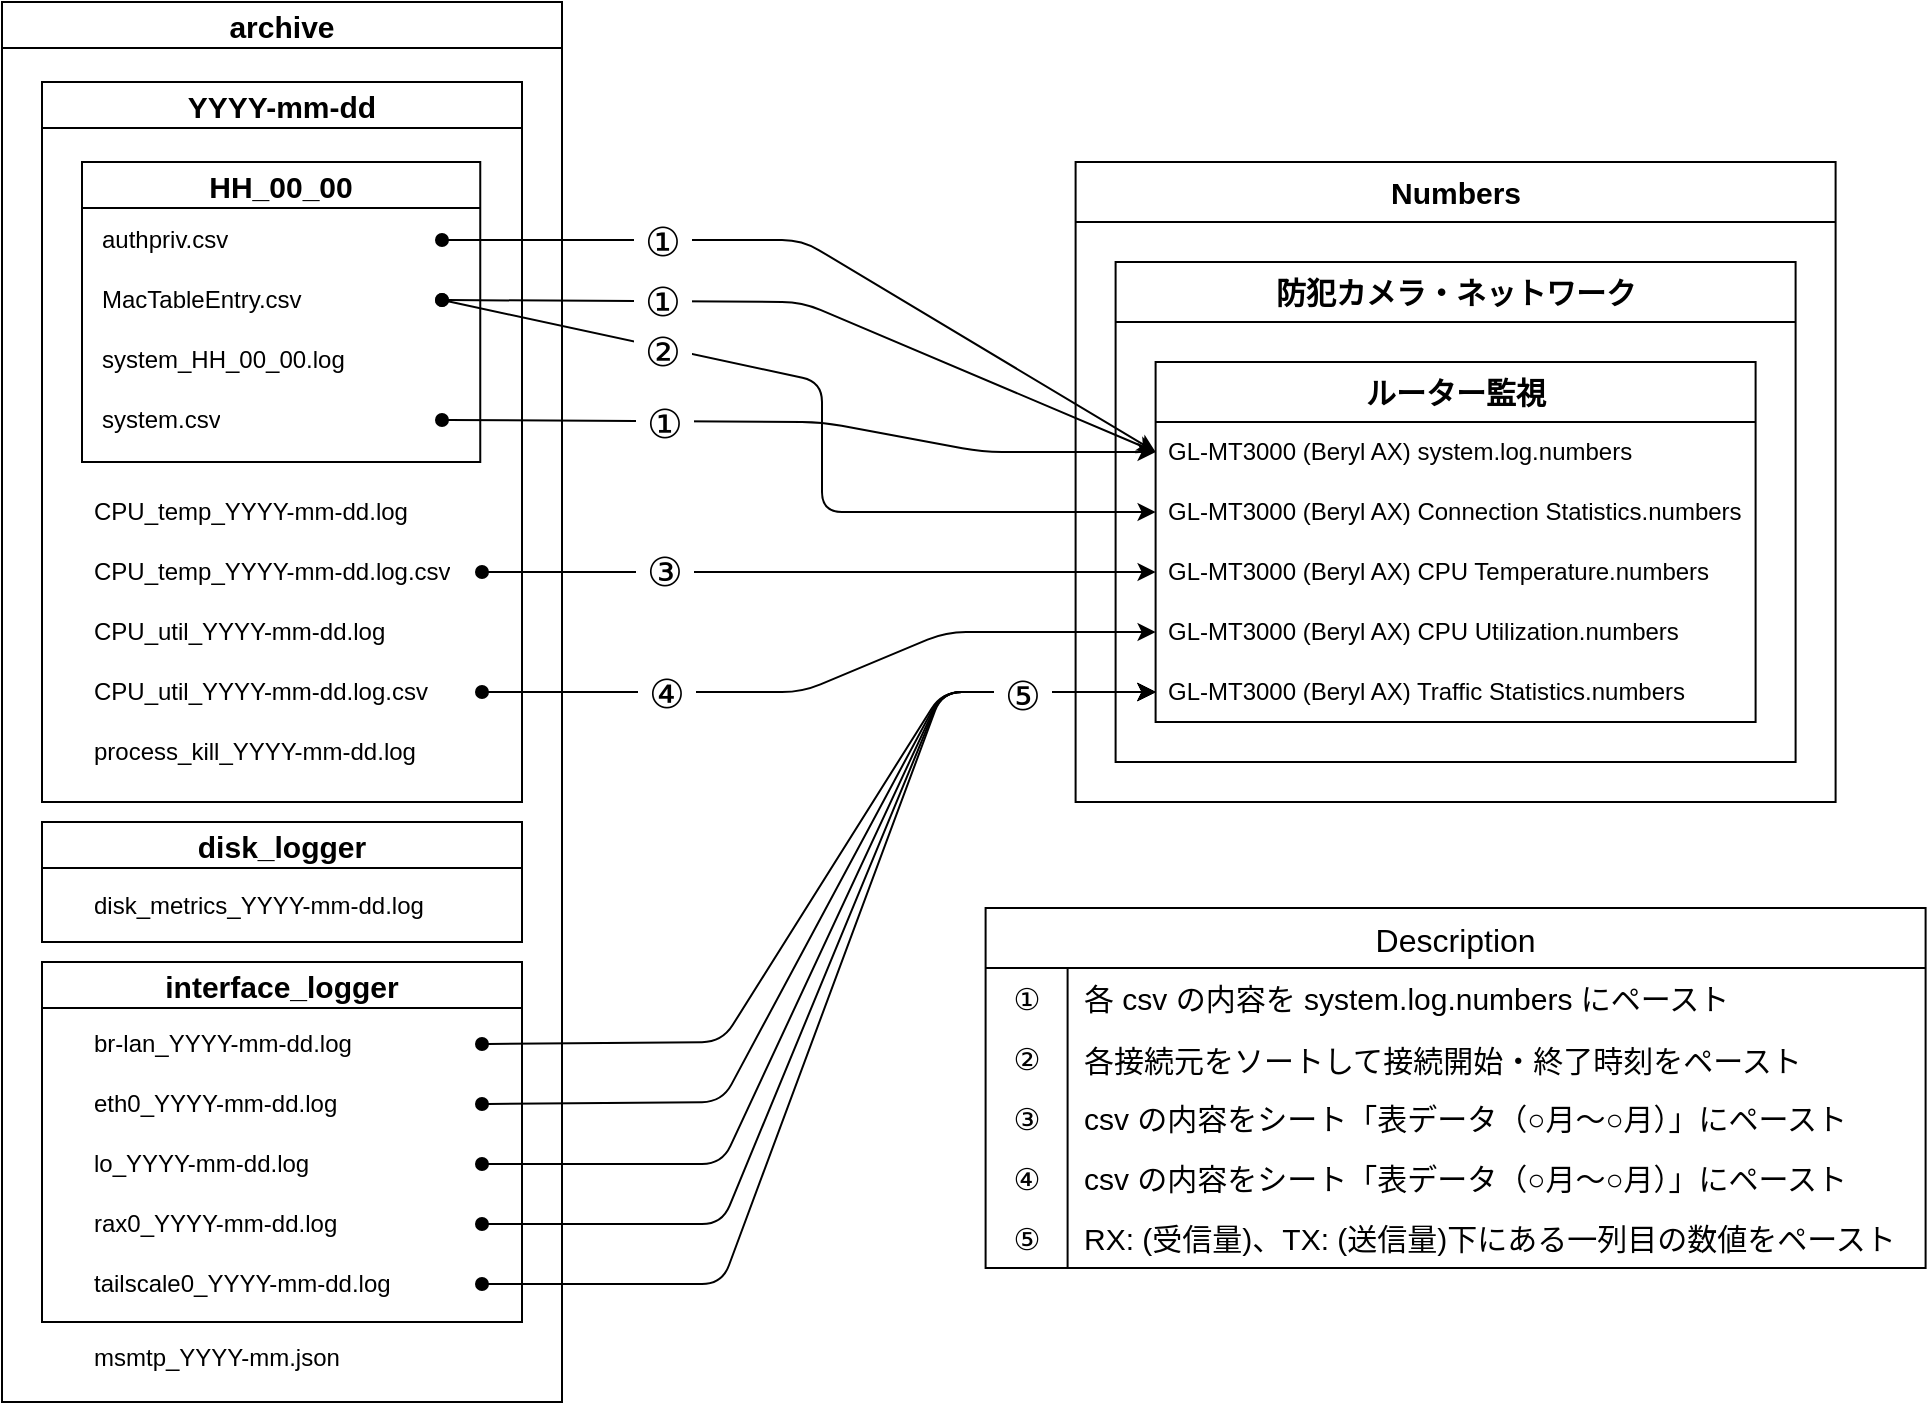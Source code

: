 <mxfile version="24.8.3">
  <diagram name="ページ1" id="POTG8XySrepqZoLcC0DG">
    <mxGraphModel dx="5320" dy="2491" grid="1" gridSize="10" guides="1" tooltips="1" connect="1" arrows="1" fold="1" page="1" pageScale="1" pageWidth="827" pageHeight="1169" math="0" shadow="0">
      <root>
        <mxCell id="0" />
        <mxCell id="1" parent="0" />
        <mxCell id="_yV6Y9GvnwlzQ7EZrmGs-73" value="" style="group;movable=1;resizable=1;rotatable=1;deletable=1;editable=1;locked=0;connectable=1;" parent="1" vertex="1" connectable="0">
          <mxGeometry x="-720" y="240" width="200" height="150" as="geometry" />
        </mxCell>
        <mxCell id="_yV6Y9GvnwlzQ7EZrmGs-74" value="&lt;span style=&quot;font-size: 15px;&quot;&gt;HH_00_00&lt;/span&gt;" style="swimlane;whiteSpace=wrap;html=1;movable=1;resizable=1;rotatable=1;deletable=1;editable=1;locked=0;connectable=1;container=0;" parent="_yV6Y9GvnwlzQ7EZrmGs-73" vertex="1">
          <mxGeometry width="199.13" height="150" as="geometry" />
        </mxCell>
        <UserObject label="authpriv.csv" id="_yV6Y9GvnwlzQ7EZrmGs-80">
          <mxCell style="text;strokeColor=none;fillColor=none;align=left;verticalAlign=middle;spacingLeft=4;spacingRight=4;overflow=hidden;points=[[0,0.5],[1,0.5]];portConstraint=eastwest;rotatable=1;whiteSpace=wrap;html=1;movable=1;resizable=1;deletable=1;editable=1;locked=0;connectable=1;" parent="_yV6Y9GvnwlzQ7EZrmGs-73" vertex="1">
            <mxGeometry x="4" y="24" width="176" height="30" as="geometry" />
          </mxCell>
        </UserObject>
        <UserObject label="MacTableEntry.csv" id="_yV6Y9GvnwlzQ7EZrmGs-81">
          <mxCell style="text;strokeColor=none;fillColor=none;align=left;verticalAlign=middle;spacingLeft=4;spacingRight=4;overflow=hidden;points=[[0,0.5],[1,0.5]];portConstraint=eastwest;rotatable=1;whiteSpace=wrap;html=1;movable=1;resizable=1;deletable=1;editable=1;locked=0;connectable=1;" parent="_yV6Y9GvnwlzQ7EZrmGs-73" vertex="1">
            <mxGeometry x="4" y="54" width="176" height="30" as="geometry" />
          </mxCell>
        </UserObject>
        <UserObject label="system_HH_00_00.log" id="_yV6Y9GvnwlzQ7EZrmGs-82">
          <mxCell style="text;strokeColor=none;fillColor=none;align=left;verticalAlign=middle;spacingLeft=4;spacingRight=4;overflow=hidden;points=[[0,0.5],[1,0.5]];portConstraint=eastwest;rotatable=1;whiteSpace=wrap;html=1;movable=1;resizable=1;deletable=1;editable=1;locked=0;connectable=1;" parent="_yV6Y9GvnwlzQ7EZrmGs-73" vertex="1">
            <mxGeometry x="4" y="84" width="176" height="30" as="geometry" />
          </mxCell>
        </UserObject>
        <UserObject label="system.csv" id="_yV6Y9GvnwlzQ7EZrmGs-84">
          <mxCell style="text;strokeColor=none;fillColor=none;align=left;verticalAlign=middle;spacingLeft=4;spacingRight=4;overflow=hidden;points=[[0,0.5],[1,0.5]];portConstraint=eastwest;rotatable=1;whiteSpace=wrap;html=1;movable=1;resizable=1;deletable=1;editable=1;locked=0;connectable=1;" parent="_yV6Y9GvnwlzQ7EZrmGs-73" vertex="1">
            <mxGeometry x="4" y="114" width="176" height="30" as="geometry" />
          </mxCell>
        </UserObject>
        <mxCell id="_yV6Y9GvnwlzQ7EZrmGs-72" value="&lt;span style=&quot;font-size: 15px;&quot;&gt;YYYY-mm-dd&lt;/span&gt;" style="swimlane;whiteSpace=wrap;html=1;movable=1;resizable=1;rotatable=1;deletable=1;editable=1;locked=0;connectable=1;" parent="1" vertex="1">
          <mxGeometry x="-740" y="200" width="240" height="360" as="geometry" />
        </mxCell>
        <UserObject label="process_kill_YYYY-mm-dd.log" id="_yV6Y9GvnwlzQ7EZrmGs-79">
          <mxCell style="text;strokeColor=none;fillColor=none;align=left;verticalAlign=middle;spacingLeft=4;spacingRight=4;overflow=hidden;points=[[0,0.5],[1,0.5]];portConstraint=eastwest;rotatable=1;whiteSpace=wrap;html=1;movable=1;resizable=1;deletable=1;editable=1;locked=0;connectable=1;" parent="1" vertex="1">
            <mxGeometry x="-720" y="520" width="200" height="30" as="geometry" />
          </mxCell>
        </UserObject>
        <UserObject label="CPU_util_YYYY-mm-dd.log.csv" id="_yV6Y9GvnwlzQ7EZrmGs-77">
          <mxCell style="text;strokeColor=none;fillColor=none;align=left;verticalAlign=middle;spacingLeft=4;spacingRight=4;overflow=hidden;points=[[0,0.5],[1,0.5]];portConstraint=eastwest;rotatable=1;whiteSpace=wrap;html=1;movable=1;resizable=1;deletable=1;editable=1;locked=0;connectable=1;" parent="1" vertex="1">
            <mxGeometry x="-720" y="490" width="200" height="30" as="geometry" />
          </mxCell>
        </UserObject>
        <UserObject label="CPU_util_YYYY-mm-dd.log" id="_yV6Y9GvnwlzQ7EZrmGs-76">
          <mxCell style="text;strokeColor=none;fillColor=none;align=left;verticalAlign=middle;spacingLeft=4;spacingRight=4;overflow=hidden;points=[[0,0.5],[1,0.5]];portConstraint=eastwest;rotatable=1;whiteSpace=wrap;html=1;movable=1;resizable=1;deletable=1;editable=1;locked=0;connectable=1;" parent="1" vertex="1">
            <mxGeometry x="-720" y="460" width="200" height="30" as="geometry" />
          </mxCell>
        </UserObject>
        <UserObject label="CPU_temp_YYYY-mm-dd.log.csv" id="_yV6Y9GvnwlzQ7EZrmGs-75">
          <mxCell style="text;strokeColor=none;fillColor=none;align=left;verticalAlign=middle;spacingLeft=4;spacingRight=4;overflow=hidden;points=[[0,0.5],[1,0.5]];portConstraint=eastwest;rotatable=1;whiteSpace=wrap;html=1;movable=1;resizable=1;deletable=1;editable=1;locked=0;connectable=1;" parent="1" vertex="1">
            <mxGeometry x="-720" y="430" width="200" height="30" as="geometry" />
          </mxCell>
        </UserObject>
        <UserObject label="CPU_temp_YYYY-mm-dd.log" id="_yV6Y9GvnwlzQ7EZrmGs-62">
          <mxCell style="text;strokeColor=none;fillColor=none;align=left;verticalAlign=middle;spacingLeft=4;spacingRight=4;overflow=hidden;points=[[0,0.5],[1,0.5]];portConstraint=eastwest;rotatable=1;whiteSpace=wrap;html=1;movable=1;resizable=1;deletable=1;editable=1;locked=0;connectable=1;" parent="1" vertex="1">
            <mxGeometry x="-720" y="400" width="200" height="30" as="geometry" />
          </mxCell>
        </UserObject>
        <mxCell id="_yV6Y9GvnwlzQ7EZrmGs-56" value="&lt;font style=&quot;font-size: 15px;&quot;&gt;archive&lt;/font&gt;" style="swimlane;whiteSpace=wrap;html=1;container=0;movable=1;resizable=1;rotatable=1;deletable=1;editable=1;locked=0;connectable=1;" parent="1" vertex="1">
          <mxGeometry x="-760" y="160" width="280" height="700" as="geometry" />
        </mxCell>
        <mxCell id="_yV6Y9GvnwlzQ7EZrmGs-89" value="&lt;span style=&quot;font-size: 15px;&quot;&gt;disk_logger&lt;/span&gt;" style="swimlane;whiteSpace=wrap;html=1;container=0;movable=1;resizable=1;rotatable=1;deletable=1;editable=1;locked=0;connectable=1;" parent="1" vertex="1">
          <mxGeometry x="-740" y="570" width="240" height="60" as="geometry" />
        </mxCell>
        <UserObject label="disk_metrics_YYYY-mm-dd.log" id="_yV6Y9GvnwlzQ7EZrmGs-94">
          <mxCell style="text;strokeColor=none;fillColor=none;align=left;verticalAlign=middle;spacingLeft=4;spacingRight=4;overflow=hidden;points=[[0,0.5],[1,0.5]];portConstraint=eastwest;rotatable=1;whiteSpace=wrap;html=1;movable=1;resizable=1;deletable=1;editable=1;locked=0;connectable=1;" parent="1" vertex="1">
            <mxGeometry x="-720" y="597" width="200" height="30" as="geometry" />
          </mxCell>
        </UserObject>
        <mxCell id="_yV6Y9GvnwlzQ7EZrmGs-96" value="&lt;span style=&quot;font-size: 15px;&quot;&gt;interface_logger&lt;/span&gt;" style="swimlane;whiteSpace=wrap;html=1;container=0;movable=1;resizable=1;rotatable=1;deletable=1;editable=1;locked=0;connectable=1;" parent="1" vertex="1">
          <mxGeometry x="-740" y="640" width="240" height="180" as="geometry" />
        </mxCell>
        <UserObject label="br-lan_YYYY-mm-dd.log" id="_yV6Y9GvnwlzQ7EZrmGs-97">
          <mxCell style="text;strokeColor=none;fillColor=none;align=left;verticalAlign=middle;spacingLeft=4;spacingRight=4;overflow=hidden;points=[[0,0.5],[1,0.5]];portConstraint=eastwest;rotatable=1;whiteSpace=wrap;html=1;container=0;movable=1;resizable=1;deletable=1;editable=1;locked=0;connectable=1;" parent="1" vertex="1">
            <mxGeometry x="-720" y="666" width="200" height="30" as="geometry" />
          </mxCell>
        </UserObject>
        <UserObject label="eth0_YYYY-mm-dd.log" id="_yV6Y9GvnwlzQ7EZrmGs-98">
          <mxCell style="text;strokeColor=none;fillColor=none;align=left;verticalAlign=middle;spacingLeft=4;spacingRight=4;overflow=hidden;points=[[0,0.5],[1,0.5]];portConstraint=eastwest;rotatable=1;whiteSpace=wrap;html=1;container=0;movable=1;resizable=1;deletable=1;editable=1;locked=0;connectable=1;" parent="1" vertex="1">
            <mxGeometry x="-720" y="696" width="200" height="30" as="geometry" />
          </mxCell>
        </UserObject>
        <UserObject label="lo_YYYY-mm-dd.log" id="_yV6Y9GvnwlzQ7EZrmGs-99">
          <mxCell style="text;strokeColor=none;fillColor=none;align=left;verticalAlign=middle;spacingLeft=4;spacingRight=4;overflow=hidden;points=[[0,0.5],[1,0.5]];portConstraint=eastwest;rotatable=1;whiteSpace=wrap;html=1;container=0;movable=1;resizable=1;deletable=1;editable=1;locked=0;connectable=1;" parent="1" vertex="1">
            <mxGeometry x="-720" y="726" width="200" height="30" as="geometry" />
          </mxCell>
        </UserObject>
        <UserObject label="rax0_YYYY-mm-dd.log" id="_yV6Y9GvnwlzQ7EZrmGs-100">
          <mxCell style="text;strokeColor=none;fillColor=none;align=left;verticalAlign=middle;spacingLeft=4;spacingRight=4;overflow=hidden;points=[[0,0.5],[1,0.5]];portConstraint=eastwest;rotatable=1;whiteSpace=wrap;html=1;container=0;movable=1;resizable=1;deletable=1;editable=1;locked=0;connectable=1;" parent="1" vertex="1">
            <mxGeometry x="-720" y="756" width="200" height="30" as="geometry" />
          </mxCell>
        </UserObject>
        <UserObject label="tailscale0_YYYY-mm-dd.log" id="_yV6Y9GvnwlzQ7EZrmGs-101">
          <mxCell style="text;strokeColor=none;fillColor=none;align=left;verticalAlign=middle;spacingLeft=4;spacingRight=4;overflow=hidden;points=[[0,0.5],[1,0.5]];portConstraint=eastwest;rotatable=1;whiteSpace=wrap;html=1;container=0;movable=1;resizable=1;deletable=1;editable=1;locked=0;connectable=1;" parent="1" vertex="1">
            <mxGeometry x="-720" y="786" width="200" height="30" as="geometry" />
          </mxCell>
        </UserObject>
        <UserObject label="msmtp_YYYY-mm.json" id="_yV6Y9GvnwlzQ7EZrmGs-102">
          <mxCell style="text;strokeColor=none;fillColor=none;align=left;verticalAlign=middle;spacingLeft=4;spacingRight=4;overflow=hidden;points=[[0,0.5],[1,0.5]];portConstraint=eastwest;rotatable=1;whiteSpace=wrap;html=1;movable=1;resizable=1;deletable=1;editable=1;locked=0;connectable=1;" parent="1" vertex="1">
            <mxGeometry x="-720" y="823" width="200" height="30" as="geometry" />
          </mxCell>
        </UserObject>
        <mxCell id="HLHCXN7Uvu8sfQoYptTu-39" value="" style="group;fillColor=default;" parent="1" vertex="1" connectable="0">
          <mxGeometry x="-223.2" y="240" width="380" height="320" as="geometry" />
        </mxCell>
        <mxCell id="HLHCXN7Uvu8sfQoYptTu-16" value="&lt;font style=&quot;font-size: 15px;&quot;&gt;Numbers&lt;/font&gt;" style="swimlane;whiteSpace=wrap;html=1;container=0;startSize=30;" parent="HLHCXN7Uvu8sfQoYptTu-39" vertex="1">
          <mxGeometry width="380" height="320" as="geometry" />
        </mxCell>
        <mxCell id="HLHCXN7Uvu8sfQoYptTu-38" value="" style="group;fillColor=default;" parent="HLHCXN7Uvu8sfQoYptTu-39" vertex="1" connectable="0">
          <mxGeometry x="20" y="50" width="340" height="250" as="geometry" />
        </mxCell>
        <mxCell id="HLHCXN7Uvu8sfQoYptTu-21" value="&lt;font style=&quot;font-size: 15px;&quot;&gt;防犯カメラ・ネットワーク&lt;/font&gt;" style="swimlane;whiteSpace=wrap;html=1;container=0;startSize=30;" parent="HLHCXN7Uvu8sfQoYptTu-38" vertex="1">
          <mxGeometry width="340" height="250" as="geometry" />
        </mxCell>
        <mxCell id="HLHCXN7Uvu8sfQoYptTu-37" value="" style="group;fillColor=default;container=0;" parent="HLHCXN7Uvu8sfQoYptTu-38" vertex="1" connectable="0">
          <mxGeometry x="20" y="50" width="300" height="180" as="geometry" />
        </mxCell>
        <mxCell id="HLHCXN7Uvu8sfQoYptTu-11" value="&lt;span style=&quot;font-size: 15px;&quot;&gt;ルーター監視&lt;/span&gt;" style="swimlane;fontStyle=1;childLayout=stackLayout;horizontal=1;startSize=30;horizontalStack=0;resizeParent=1;resizeParentMax=0;resizeLast=0;collapsible=1;marginBottom=0;whiteSpace=wrap;html=1;container=0;" parent="HLHCXN7Uvu8sfQoYptTu-38" vertex="1">
          <mxGeometry x="20" y="50" width="300" height="180" as="geometry" />
        </mxCell>
        <mxCell id="HLHCXN7Uvu8sfQoYptTu-13" value="GL-MT3000 (Beryl AX) system.log.numbers" style="text;strokeColor=none;fillColor=none;align=left;verticalAlign=middle;spacingLeft=4;spacingRight=4;overflow=hidden;points=[[0,0.5],[1,0.5]];portConstraint=eastwest;rotatable=0;whiteSpace=wrap;html=1;" parent="HLHCXN7Uvu8sfQoYptTu-38" vertex="1">
          <mxGeometry x="20" y="80" width="300" height="30" as="geometry" />
        </mxCell>
        <UserObject label="GL-MT3000 (Beryl AX) CPU Temperature.numbers" id="HLHCXN7Uvu8sfQoYptTu-15">
          <mxCell style="text;strokeColor=none;fillColor=none;align=left;verticalAlign=middle;spacingLeft=4;spacingRight=4;overflow=hidden;points=[[0,0.5],[1,0.5]];portConstraint=eastwest;rotatable=0;whiteSpace=wrap;html=1;" parent="HLHCXN7Uvu8sfQoYptTu-38" vertex="1">
            <mxGeometry x="20" y="140" width="300" height="30" as="geometry" />
          </mxCell>
        </UserObject>
        <mxCell id="HLHCXN7Uvu8sfQoYptTu-14" value="GL-MT3000 (Beryl AX) CPU Utilization.numbers" style="text;strokeColor=none;fillColor=none;align=left;verticalAlign=middle;spacingLeft=4;spacingRight=4;overflow=hidden;points=[[0,0.5],[1,0.5]];portConstraint=eastwest;rotatable=0;whiteSpace=wrap;html=1;" parent="HLHCXN7Uvu8sfQoYptTu-38" vertex="1">
          <mxGeometry x="20" y="170" width="300" height="30" as="geometry" />
        </mxCell>
        <UserObject label="GL-MT3000 (Beryl AX) Traffic Statistics.numbers" id="HLHCXN7Uvu8sfQoYptTu-12">
          <mxCell style="text;strokeColor=none;fillColor=none;align=left;verticalAlign=middle;spacingLeft=4;spacingRight=4;overflow=hidden;points=[[0,0.5],[1,0.5]];portConstraint=eastwest;rotatable=0;whiteSpace=wrap;html=1;" parent="HLHCXN7Uvu8sfQoYptTu-38" vertex="1">
            <mxGeometry x="20" y="200" width="300" height="30" as="geometry" />
          </mxCell>
        </UserObject>
        <mxCell id="HLHCXN7Uvu8sfQoYptTu-23" value="GL-MT3000 (Beryl AX) Connection Statistics.numbers" style="text;strokeColor=none;fillColor=none;align=left;verticalAlign=middle;spacingLeft=4;spacingRight=4;overflow=hidden;points=[[0,0.5],[1,0.5]];portConstraint=eastwest;rotatable=0;whiteSpace=wrap;html=1;" parent="HLHCXN7Uvu8sfQoYptTu-38" vertex="1">
          <mxGeometry x="20" y="110" width="300" height="30" as="geometry" />
        </mxCell>
        <mxCell id="_yV6Y9GvnwlzQ7EZrmGs-142" value="" style="endArrow=classic;html=1;rounded=1;curved=0;entryX=0;entryY=0.5;entryDx=0;entryDy=0;startArrow=oval;startFill=1;exitX=1;exitY=0.5;exitDx=0;exitDy=0;" parent="1" source="_yV6Y9GvnwlzQ7EZrmGs-97" target="HLHCXN7Uvu8sfQoYptTu-12" edge="1">
          <mxGeometry width="50" height="50" relative="1" as="geometry">
            <mxPoint x="-194" y="617.075" as="sourcePoint" />
            <mxPoint x="-184" y="603" as="targetPoint" />
            <Array as="points">
              <mxPoint x="-400" y="680" />
              <mxPoint x="-290" y="505" />
            </Array>
          </mxGeometry>
        </mxCell>
        <mxCell id="HLHCXN7Uvu8sfQoYptTu-24" value="" style="endArrow=classic;html=1;rounded=1;curved=0;startArrow=oval;startFill=1;exitX=1;exitY=0.5;exitDx=0;exitDy=0;entryX=0;entryY=0.5;entryDx=0;entryDy=0;" parent="1" source="_yV6Y9GvnwlzQ7EZrmGs-98" target="HLHCXN7Uvu8sfQoYptTu-12" edge="1">
          <mxGeometry width="50" height="50" relative="1" as="geometry">
            <mxPoint x="-510" y="691" as="sourcePoint" />
            <mxPoint x="-340" y="1048" as="targetPoint" />
            <Array as="points">
              <mxPoint x="-400" y="710" />
              <mxPoint x="-290" y="505" />
            </Array>
          </mxGeometry>
        </mxCell>
        <mxCell id="HLHCXN7Uvu8sfQoYptTu-25" value="" style="endArrow=classic;html=1;rounded=1;curved=0;startArrow=oval;startFill=1;exitX=1;exitY=0.5;exitDx=0;exitDy=0;entryX=0;entryY=0.5;entryDx=0;entryDy=0;" parent="1" source="_yV6Y9GvnwlzQ7EZrmGs-99" target="HLHCXN7Uvu8sfQoYptTu-12" edge="1">
          <mxGeometry width="50" height="50" relative="1" as="geometry">
            <mxPoint x="-500" y="701" as="sourcePoint" />
            <mxPoint x="-340" y="1050" as="targetPoint" />
            <Array as="points">
              <mxPoint x="-400" y="741" />
              <mxPoint x="-290" y="505" />
            </Array>
          </mxGeometry>
        </mxCell>
        <mxCell id="HLHCXN7Uvu8sfQoYptTu-26" value="" style="endArrow=classic;html=1;rounded=1;curved=0;startArrow=oval;startFill=1;exitX=1;exitY=0.5;exitDx=0;exitDy=0;entryX=0;entryY=0.5;entryDx=0;entryDy=0;" parent="1" source="_yV6Y9GvnwlzQ7EZrmGs-100" target="HLHCXN7Uvu8sfQoYptTu-12" edge="1">
          <mxGeometry width="50" height="50" relative="1" as="geometry">
            <mxPoint x="-490" y="711" as="sourcePoint" />
            <mxPoint x="-350" y="1070" as="targetPoint" />
            <Array as="points">
              <mxPoint x="-400" y="771" />
              <mxPoint x="-290" y="505" />
            </Array>
          </mxGeometry>
        </mxCell>
        <mxCell id="HLHCXN7Uvu8sfQoYptTu-27" value="" style="endArrow=classic;html=1;rounded=1;curved=0;startArrow=oval;startFill=1;exitX=1;exitY=0.5;exitDx=0;exitDy=0;entryX=0;entryY=0.5;entryDx=0;entryDy=0;" parent="1" source="_yV6Y9GvnwlzQ7EZrmGs-101" target="HLHCXN7Uvu8sfQoYptTu-12" edge="1">
          <mxGeometry width="50" height="50" relative="1" as="geometry">
            <mxPoint x="-480" y="721" as="sourcePoint" />
            <mxPoint x="-390" y="1090" as="targetPoint" />
            <Array as="points">
              <mxPoint x="-400" y="801" />
              <mxPoint x="-290" y="505" />
            </Array>
          </mxGeometry>
        </mxCell>
        <mxCell id="HLHCXN7Uvu8sfQoYptTu-48" value="&lt;span style=&quot;font-size: 20px;&quot;&gt;&amp;nbsp;⑤&amp;nbsp;&lt;/span&gt;" style="edgeLabel;html=1;align=center;verticalAlign=middle;resizable=0;points=[];" parent="HLHCXN7Uvu8sfQoYptTu-27" vertex="1" connectable="0">
          <mxGeometry x="0.506" y="-3" relative="1" as="geometry">
            <mxPoint x="46" y="-26" as="offset" />
          </mxGeometry>
        </mxCell>
        <mxCell id="HLHCXN7Uvu8sfQoYptTu-30" value="" style="endArrow=classic;html=1;rounded=1;curved=0;entryX=0;entryY=0.5;entryDx=0;entryDy=0;startArrow=oval;startFill=1;exitX=1;exitY=0.5;exitDx=0;exitDy=0;" parent="1" source="_yV6Y9GvnwlzQ7EZrmGs-81" target="HLHCXN7Uvu8sfQoYptTu-13" edge="1">
          <mxGeometry width="50" height="50" relative="1" as="geometry">
            <mxPoint x="-530" y="289" as="sourcePoint" />
            <mxPoint x="-210" y="535" as="targetPoint" />
            <Array as="points">
              <mxPoint x="-360" y="310" />
            </Array>
          </mxGeometry>
        </mxCell>
        <mxCell id="HLHCXN7Uvu8sfQoYptTu-43" value="&lt;span style=&quot;font-size: 20px;&quot;&gt;&amp;nbsp;①&amp;nbsp;&lt;/span&gt;" style="edgeLabel;html=1;align=center;verticalAlign=middle;resizable=0;points=[];" parent="HLHCXN7Uvu8sfQoYptTu-30" vertex="1" connectable="0">
          <mxGeometry x="-0.472" relative="1" as="geometry">
            <mxPoint x="12" y="-1" as="offset" />
          </mxGeometry>
        </mxCell>
        <mxCell id="HLHCXN7Uvu8sfQoYptTu-31" value="" style="endArrow=classic;html=1;rounded=1;curved=0;entryX=0;entryY=0.5;entryDx=0;entryDy=0;startArrow=oval;startFill=1;exitX=1;exitY=0.5;exitDx=0;exitDy=0;" parent="1" source="_yV6Y9GvnwlzQ7EZrmGs-84" target="HLHCXN7Uvu8sfQoYptTu-13" edge="1">
          <mxGeometry width="50" height="50" relative="1" as="geometry">
            <mxPoint x="-520" y="299" as="sourcePoint" />
            <mxPoint x="-200" y="545" as="targetPoint" />
            <Array as="points">
              <mxPoint x="-350" y="370" />
              <mxPoint x="-270" y="385" />
            </Array>
          </mxGeometry>
        </mxCell>
        <mxCell id="HLHCXN7Uvu8sfQoYptTu-44" value="&lt;span style=&quot;font-size: 20px;&quot;&gt;&amp;nbsp;①&amp;nbsp;&lt;/span&gt;" style="edgeLabel;html=1;align=center;verticalAlign=middle;resizable=0;points=[];" parent="HLHCXN7Uvu8sfQoYptTu-31" vertex="1" connectable="0">
          <mxGeometry x="-0.395" y="-2" relative="1" as="geometry">
            <mxPoint x="2" y="-2" as="offset" />
          </mxGeometry>
        </mxCell>
        <mxCell id="HLHCXN7Uvu8sfQoYptTu-32" value="" style="endArrow=classic;html=1;rounded=1;curved=0;entryX=0;entryY=0.5;entryDx=0;entryDy=0;startArrow=oval;startFill=1;exitX=1;exitY=0.5;exitDx=0;exitDy=0;" parent="1" source="_yV6Y9GvnwlzQ7EZrmGs-75" target="HLHCXN7Uvu8sfQoYptTu-15" edge="1">
          <mxGeometry width="50" height="50" relative="1" as="geometry">
            <mxPoint x="-510" y="309" as="sourcePoint" />
            <mxPoint x="-190" y="555" as="targetPoint" />
            <Array as="points" />
          </mxGeometry>
        </mxCell>
        <mxCell id="HLHCXN7Uvu8sfQoYptTu-45" value="&lt;span style=&quot;font-size: 20px;&quot;&gt;&amp;nbsp;③&amp;nbsp;&lt;/span&gt;" style="edgeLabel;html=1;align=center;verticalAlign=middle;resizable=0;points=[];" parent="HLHCXN7Uvu8sfQoYptTu-32" vertex="1" connectable="0">
          <mxGeometry x="-0.497" y="3" relative="1" as="geometry">
            <mxPoint x="6" y="2" as="offset" />
          </mxGeometry>
        </mxCell>
        <mxCell id="HLHCXN7Uvu8sfQoYptTu-34" value="" style="endArrow=classic;html=1;rounded=1;curved=0;entryX=0;entryY=0.5;entryDx=0;entryDy=0;startArrow=oval;startFill=1;exitX=1;exitY=0.5;exitDx=0;exitDy=0;" parent="1" source="_yV6Y9GvnwlzQ7EZrmGs-77" target="HLHCXN7Uvu8sfQoYptTu-14" edge="1">
          <mxGeometry width="50" height="50" relative="1" as="geometry">
            <mxPoint x="-500" y="319" as="sourcePoint" />
            <mxPoint x="-180" y="565" as="targetPoint" />
            <Array as="points">
              <mxPoint x="-360" y="505" />
              <mxPoint x="-288" y="475" />
            </Array>
          </mxGeometry>
        </mxCell>
        <mxCell id="HLHCXN7Uvu8sfQoYptTu-46" value="&lt;span style=&quot;font-size: 20px;&quot;&gt;&amp;nbsp;④&amp;nbsp;&lt;/span&gt;" style="edgeLabel;html=1;align=center;verticalAlign=middle;resizable=0;points=[];" parent="HLHCXN7Uvu8sfQoYptTu-34" vertex="1" connectable="0">
          <mxGeometry x="-0.473" y="1" relative="1" as="geometry">
            <mxPoint x="1" y="1" as="offset" />
          </mxGeometry>
        </mxCell>
        <mxCell id="HLHCXN7Uvu8sfQoYptTu-36" value="" style="endArrow=classic;html=1;rounded=1;curved=0;startArrow=oval;startFill=1;exitX=1;exitY=0.5;exitDx=0;exitDy=0;entryX=0;entryY=0.5;entryDx=0;entryDy=0;" parent="1" source="_yV6Y9GvnwlzQ7EZrmGs-81" target="HLHCXN7Uvu8sfQoYptTu-23" edge="1">
          <mxGeometry width="50" height="50" relative="1" as="geometry">
            <mxPoint x="-530" y="319" as="sourcePoint" />
            <mxPoint x="-300" y="580" as="targetPoint" />
            <Array as="points">
              <mxPoint x="-350" y="350" />
              <mxPoint x="-350" y="415" />
            </Array>
          </mxGeometry>
        </mxCell>
        <mxCell id="HLHCXN7Uvu8sfQoYptTu-42" value="&lt;span style=&quot;font-size: 20px;&quot;&gt;&amp;nbsp;②&amp;nbsp;&lt;/span&gt;" style="edgeLabel;html=1;align=center;verticalAlign=middle;resizable=0;points=[];" parent="HLHCXN7Uvu8sfQoYptTu-36" vertex="1" connectable="0">
          <mxGeometry x="-0.519" y="3" relative="1" as="geometry">
            <mxPoint x="9" y="6" as="offset" />
          </mxGeometry>
        </mxCell>
        <mxCell id="HLHCXN7Uvu8sfQoYptTu-29" value="" style="endArrow=classic;html=1;rounded=1;curved=0;entryX=0;entryY=0.5;entryDx=0;entryDy=0;startArrow=oval;startFill=1;exitX=1;exitY=0.5;exitDx=0;exitDy=0;" parent="1" source="_yV6Y9GvnwlzQ7EZrmGs-80" target="HLHCXN7Uvu8sfQoYptTu-13" edge="1">
          <mxGeometry width="50" height="50" relative="1" as="geometry">
            <mxPoint x="-510" y="691" as="sourcePoint" />
            <mxPoint x="-210" y="505" as="targetPoint" />
            <Array as="points">
              <mxPoint x="-360" y="279" />
            </Array>
          </mxGeometry>
        </mxCell>
        <mxCell id="HLHCXN7Uvu8sfQoYptTu-40" value="&amp;nbsp;①&amp;nbsp;" style="edgeLabel;html=1;align=center;verticalAlign=middle;resizable=0;points=[];fontSize=20;" parent="HLHCXN7Uvu8sfQoYptTu-29" vertex="1" connectable="0">
          <mxGeometry x="-0.436" y="1" relative="1" as="geometry">
            <mxPoint x="1" y="1" as="offset" />
          </mxGeometry>
        </mxCell>
        <mxCell id="HLHCXN7Uvu8sfQoYptTu-49" value="Description" style="shape=table;startSize=30;container=1;collapsible=0;childLayout=tableLayout;fixedRows=1;rowLines=0;fontStyle=0;strokeColor=default;fontSize=16;labelBackgroundColor=none;" parent="1" vertex="1">
          <mxGeometry x="-268.2" y="613" width="470" height="180" as="geometry" />
        </mxCell>
        <mxCell id="HLHCXN7Uvu8sfQoYptTu-50" value="" style="shape=tableRow;horizontal=0;startSize=0;swimlaneHead=0;swimlaneBody=0;top=0;left=0;bottom=0;right=0;collapsible=0;dropTarget=0;fillColor=none;points=[[0,0.5],[1,0.5]];portConstraint=eastwest;strokeColor=inherit;fontSize=16;" parent="HLHCXN7Uvu8sfQoYptTu-49" vertex="1">
          <mxGeometry y="30" width="470" height="30" as="geometry" />
        </mxCell>
        <mxCell id="HLHCXN7Uvu8sfQoYptTu-51" value="①" style="shape=partialRectangle;html=1;whiteSpace=wrap;connectable=0;fillColor=none;top=0;left=0;bottom=0;right=0;overflow=hidden;pointerEvents=1;strokeColor=inherit;fontSize=15;" parent="HLHCXN7Uvu8sfQoYptTu-50" vertex="1">
          <mxGeometry width="41" height="30" as="geometry">
            <mxRectangle width="41" height="30" as="alternateBounds" />
          </mxGeometry>
        </mxCell>
        <mxCell id="HLHCXN7Uvu8sfQoYptTu-52" value="各 csv の内容を&amp;nbsp;&lt;span style=&quot;font-size: 15px;&quot;&gt;system.log.numbers&amp;nbsp;&lt;/span&gt;にペースト" style="shape=partialRectangle;html=1;whiteSpace=wrap;connectable=0;fillColor=none;top=0;left=0;bottom=0;right=0;align=left;spacingLeft=6;overflow=hidden;strokeColor=inherit;fontSize=15;" parent="HLHCXN7Uvu8sfQoYptTu-50" vertex="1">
          <mxGeometry x="41" width="429" height="30" as="geometry">
            <mxRectangle width="429" height="30" as="alternateBounds" />
          </mxGeometry>
        </mxCell>
        <mxCell id="HLHCXN7Uvu8sfQoYptTu-53" value="" style="shape=tableRow;horizontal=0;startSize=0;swimlaneHead=0;swimlaneBody=0;top=0;left=0;bottom=0;right=0;collapsible=0;dropTarget=0;fillColor=none;points=[[0,0.5],[1,0.5]];portConstraint=eastwest;strokeColor=inherit;fontSize=16;" parent="HLHCXN7Uvu8sfQoYptTu-49" vertex="1">
          <mxGeometry y="60" width="470" height="30" as="geometry" />
        </mxCell>
        <mxCell id="HLHCXN7Uvu8sfQoYptTu-54" value="②" style="shape=partialRectangle;html=1;whiteSpace=wrap;connectable=0;fillColor=none;top=0;left=0;bottom=0;right=0;overflow=hidden;strokeColor=inherit;fontSize=15;" parent="HLHCXN7Uvu8sfQoYptTu-53" vertex="1">
          <mxGeometry width="41" height="30" as="geometry">
            <mxRectangle width="41" height="30" as="alternateBounds" />
          </mxGeometry>
        </mxCell>
        <mxCell id="HLHCXN7Uvu8sfQoYptTu-55" value="&lt;p style=&quot;margin: 0px; font-variant-numeric: normal; font-variant-east-asian: normal; font-variant-alternates: normal; font-size-adjust: none; font-kerning: auto; font-optical-sizing: auto; font-feature-settings: normal; font-variation-settings: normal; font-variant-position: normal; font-stretch: normal; line-height: normal; font-family: &amp;quot;Hiragino Sans&amp;quot;;&quot; class=&quot;p1&quot;&gt;&lt;font style=&quot;font-size: 15px;&quot;&gt;各接続元をソートして&lt;/font&gt;&lt;span style=&quot;font-size: 15px; background-color: initial;&quot;&gt;接続開始・終了&lt;/span&gt;&lt;span style=&quot;font-size: 15px; background-color: initial;&quot;&gt;時刻をペースト&lt;/span&gt;&lt;/p&gt;" style="shape=partialRectangle;html=1;whiteSpace=wrap;connectable=0;fillColor=none;top=0;left=0;bottom=0;right=0;align=left;spacingLeft=6;overflow=hidden;strokeColor=inherit;fontSize=16;" parent="HLHCXN7Uvu8sfQoYptTu-53" vertex="1">
          <mxGeometry x="41" width="429" height="30" as="geometry">
            <mxRectangle width="429" height="30" as="alternateBounds" />
          </mxGeometry>
        </mxCell>
        <mxCell id="HLHCXN7Uvu8sfQoYptTu-56" value="" style="shape=tableRow;horizontal=0;startSize=0;swimlaneHead=0;swimlaneBody=0;top=0;left=0;bottom=0;right=0;collapsible=0;dropTarget=0;fillColor=none;points=[[0,0.5],[1,0.5]];portConstraint=eastwest;strokeColor=inherit;fontSize=16;" parent="HLHCXN7Uvu8sfQoYptTu-49" vertex="1">
          <mxGeometry y="90" width="470" height="30" as="geometry" />
        </mxCell>
        <mxCell id="HLHCXN7Uvu8sfQoYptTu-57" value="③" style="shape=partialRectangle;html=1;whiteSpace=wrap;connectable=0;fillColor=none;top=0;left=0;bottom=0;right=0;overflow=hidden;strokeColor=inherit;fontSize=15;" parent="HLHCXN7Uvu8sfQoYptTu-56" vertex="1">
          <mxGeometry width="41" height="30" as="geometry">
            <mxRectangle width="41" height="30" as="alternateBounds" />
          </mxGeometry>
        </mxCell>
        <mxCell id="HLHCXN7Uvu8sfQoYptTu-58" value="&lt;p style=&quot;white-space-collapse: preserve; font-size: 15px; margin: 0px;&quot;&gt;csv の内容をシート「表データ（○月〜○月）」にペースト&lt;/p&gt;" style="shape=partialRectangle;html=1;whiteSpace=wrap;connectable=0;fillColor=none;top=0;left=0;bottom=0;right=0;align=left;spacingLeft=6;overflow=hidden;strokeColor=inherit;fontSize=15;" parent="HLHCXN7Uvu8sfQoYptTu-56" vertex="1">
          <mxGeometry x="41" width="429" height="30" as="geometry">
            <mxRectangle width="429" height="30" as="alternateBounds" />
          </mxGeometry>
        </mxCell>
        <mxCell id="HLHCXN7Uvu8sfQoYptTu-62" style="shape=tableRow;horizontal=0;startSize=0;swimlaneHead=0;swimlaneBody=0;top=0;left=0;bottom=0;right=0;collapsible=0;dropTarget=0;fillColor=none;points=[[0,0.5],[1,0.5]];portConstraint=eastwest;strokeColor=inherit;fontSize=16;" parent="HLHCXN7Uvu8sfQoYptTu-49" vertex="1">
          <mxGeometry y="120" width="470" height="30" as="geometry" />
        </mxCell>
        <mxCell id="HLHCXN7Uvu8sfQoYptTu-63" value="④" style="shape=partialRectangle;html=1;whiteSpace=wrap;connectable=0;fillColor=none;top=0;left=0;bottom=0;right=0;overflow=hidden;strokeColor=inherit;fontSize=15;" parent="HLHCXN7Uvu8sfQoYptTu-62" vertex="1">
          <mxGeometry width="41" height="30" as="geometry">
            <mxRectangle width="41" height="30" as="alternateBounds" />
          </mxGeometry>
        </mxCell>
        <mxCell id="HLHCXN7Uvu8sfQoYptTu-64" value="&lt;span style=&quot;font-size: 15px; white-space-collapse: preserve;&quot;&gt;csv の内容をシート「表データ（○月〜○月）」にペースト&lt;/span&gt;" style="shape=partialRectangle;html=1;whiteSpace=wrap;connectable=0;fillColor=none;top=0;left=0;bottom=0;right=0;align=left;spacingLeft=6;overflow=hidden;strokeColor=inherit;fontSize=16;" parent="HLHCXN7Uvu8sfQoYptTu-62" vertex="1">
          <mxGeometry x="41" width="429" height="30" as="geometry">
            <mxRectangle width="429" height="30" as="alternateBounds" />
          </mxGeometry>
        </mxCell>
        <mxCell id="HLHCXN7Uvu8sfQoYptTu-59" style="shape=tableRow;horizontal=0;startSize=0;swimlaneHead=0;swimlaneBody=0;top=0;left=0;bottom=0;right=0;collapsible=0;dropTarget=0;fillColor=none;points=[[0,0.5],[1,0.5]];portConstraint=eastwest;strokeColor=inherit;fontSize=16;" parent="HLHCXN7Uvu8sfQoYptTu-49" vertex="1">
          <mxGeometry y="150" width="470" height="30" as="geometry" />
        </mxCell>
        <mxCell id="HLHCXN7Uvu8sfQoYptTu-60" value="⑤" style="shape=partialRectangle;html=1;whiteSpace=wrap;connectable=0;fillColor=none;top=0;left=0;bottom=0;right=0;overflow=hidden;strokeColor=inherit;fontSize=15;" parent="HLHCXN7Uvu8sfQoYptTu-59" vertex="1">
          <mxGeometry width="41" height="30" as="geometry">
            <mxRectangle width="41" height="30" as="alternateBounds" />
          </mxGeometry>
        </mxCell>
        <mxCell id="HLHCXN7Uvu8sfQoYptTu-61" value="&lt;p style=&quot;white-space-collapse: preserve; font-size: 15px; margin: 0px;&quot;&gt;RX: (受信量)、TX: (送信量)下にある一列目の数値をペースト&lt;/p&gt;" style="shape=partialRectangle;html=1;whiteSpace=wrap;connectable=0;fillColor=none;top=0;left=0;bottom=0;right=0;align=left;spacingLeft=6;overflow=hidden;strokeColor=inherit;fontSize=15;" parent="HLHCXN7Uvu8sfQoYptTu-59" vertex="1">
          <mxGeometry x="41" width="429" height="30" as="geometry">
            <mxRectangle width="429" height="30" as="alternateBounds" />
          </mxGeometry>
        </mxCell>
      </root>
    </mxGraphModel>
  </diagram>
</mxfile>
